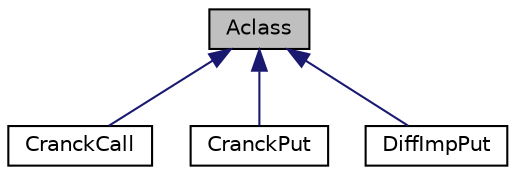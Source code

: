digraph "Aclass"
{
 // LATEX_PDF_SIZE
  edge [fontname="Helvetica",fontsize="10",labelfontname="Helvetica",labelfontsize="10"];
  node [fontname="Helvetica",fontsize="10",shape=record];
  Node1 [label="Aclass",height=0.2,width=0.4,color="black", fillcolor="grey75", style="filled", fontcolor="black",tooltip=" "];
  Node1 -> Node2 [dir="back",color="midnightblue",fontsize="10",style="solid",fontname="Helvetica"];
  Node2 [label="CranckCall",height=0.2,width=0.4,color="black", fillcolor="white", style="filled",URL="$classCranckCall.html",tooltip=" "];
  Node1 -> Node3 [dir="back",color="midnightblue",fontsize="10",style="solid",fontname="Helvetica"];
  Node3 [label="CranckPut",height=0.2,width=0.4,color="black", fillcolor="white", style="filled",URL="$classCranckPut.html",tooltip=" "];
  Node1 -> Node4 [dir="back",color="midnightblue",fontsize="10",style="solid",fontname="Helvetica"];
  Node4 [label="DiffImpPut",height=0.2,width=0.4,color="black", fillcolor="white", style="filled",URL="$classDiffImpPut.html",tooltip=" "];
}
